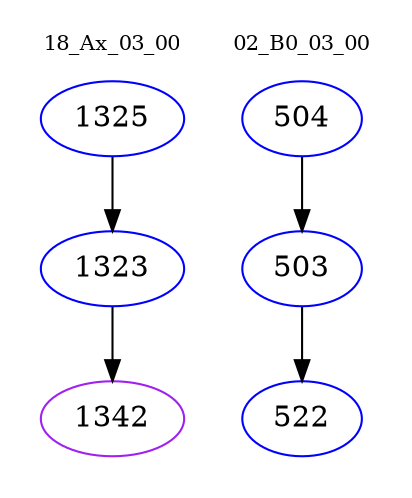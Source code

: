 digraph{
subgraph cluster_0 {
color = white
label = "18_Ax_03_00";
fontsize=10;
T0_1325 [label="1325", color="blue"]
T0_1325 -> T0_1323 [color="black"]
T0_1323 [label="1323", color="blue"]
T0_1323 -> T0_1342 [color="black"]
T0_1342 [label="1342", color="purple"]
}
subgraph cluster_1 {
color = white
label = "02_B0_03_00";
fontsize=10;
T1_504 [label="504", color="blue"]
T1_504 -> T1_503 [color="black"]
T1_503 [label="503", color="blue"]
T1_503 -> T1_522 [color="black"]
T1_522 [label="522", color="blue"]
}
}
